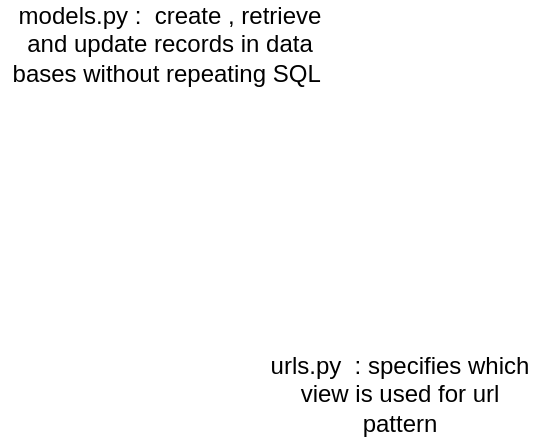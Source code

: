 <mxfile version="13.7.5" type="github">
  <diagram name="Page-1" id="52a04d89-c75d-2922-d76d-85b35f80e030">
    <mxGraphModel dx="694" dy="764" grid="1" gridSize="10" guides="1" tooltips="1" connect="1" arrows="1" fold="1" page="1" pageScale="1" pageWidth="1100" pageHeight="850" background="#ffffff" math="0" shadow="0">
      <root>
        <mxCell id="0" />
        <mxCell id="1" parent="0" />
        <mxCell id="pUkjQYLz1fGqXdbXeimg-1" value="urls.py&amp;nbsp; : specifies which view is used for url pattern" style="text;html=1;strokeColor=none;fillColor=none;align=center;verticalAlign=middle;whiteSpace=wrap;rounded=0;" vertex="1" parent="1">
          <mxGeometry x="400" y="440" width="140" height="20" as="geometry" />
        </mxCell>
        <mxCell id="pUkjQYLz1fGqXdbXeimg-2" value="models.py :&amp;nbsp; create , retrieve and update records in data bases without repeating SQL&amp;nbsp;" style="text;html=1;strokeColor=none;fillColor=none;align=center;verticalAlign=middle;whiteSpace=wrap;rounded=0;" vertex="1" parent="1">
          <mxGeometry x="270" y="270" width="170" height="10" as="geometry" />
        </mxCell>
      </root>
    </mxGraphModel>
  </diagram>
</mxfile>
